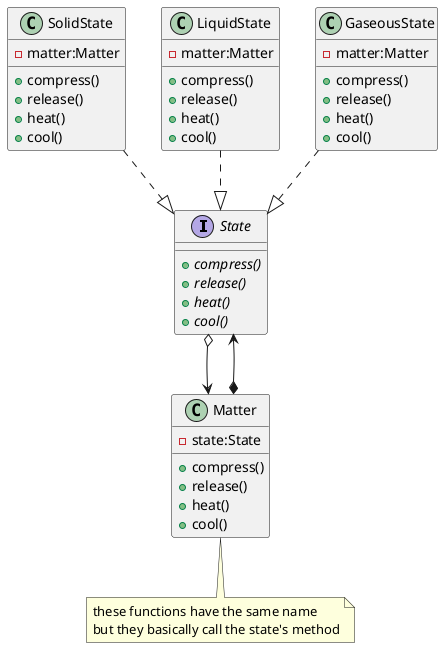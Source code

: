 @startuml

  interface State{
    + {abstract} compress()
    + {abstract} release()
    + {abstract} heat()
    + {abstract} cool()
  }

  class SolidState{
    - matter:Matter
    + compress()
    + release()
    + heat()
    + cool()
  }

  class LiquidState{
    - matter:Matter
    + compress()
    + release()
    + heat()
    + cool()
  }

  class GaseousState{
    - matter:Matter
    + compress()
    + release()
    + heat()
    + cool()
  }

  class Matter{
    - state:State
    + compress()
    + release()
    + heat()
    + cool()
  }

  note bottom of Matter
    these functions have the same name
    but they basically call the state's method
  endnote

  SolidState ..|> State
  LiquidState ..|> State
  GaseousState ..|> State
  Matter *--> State
  State o-->Matter

@enduml
